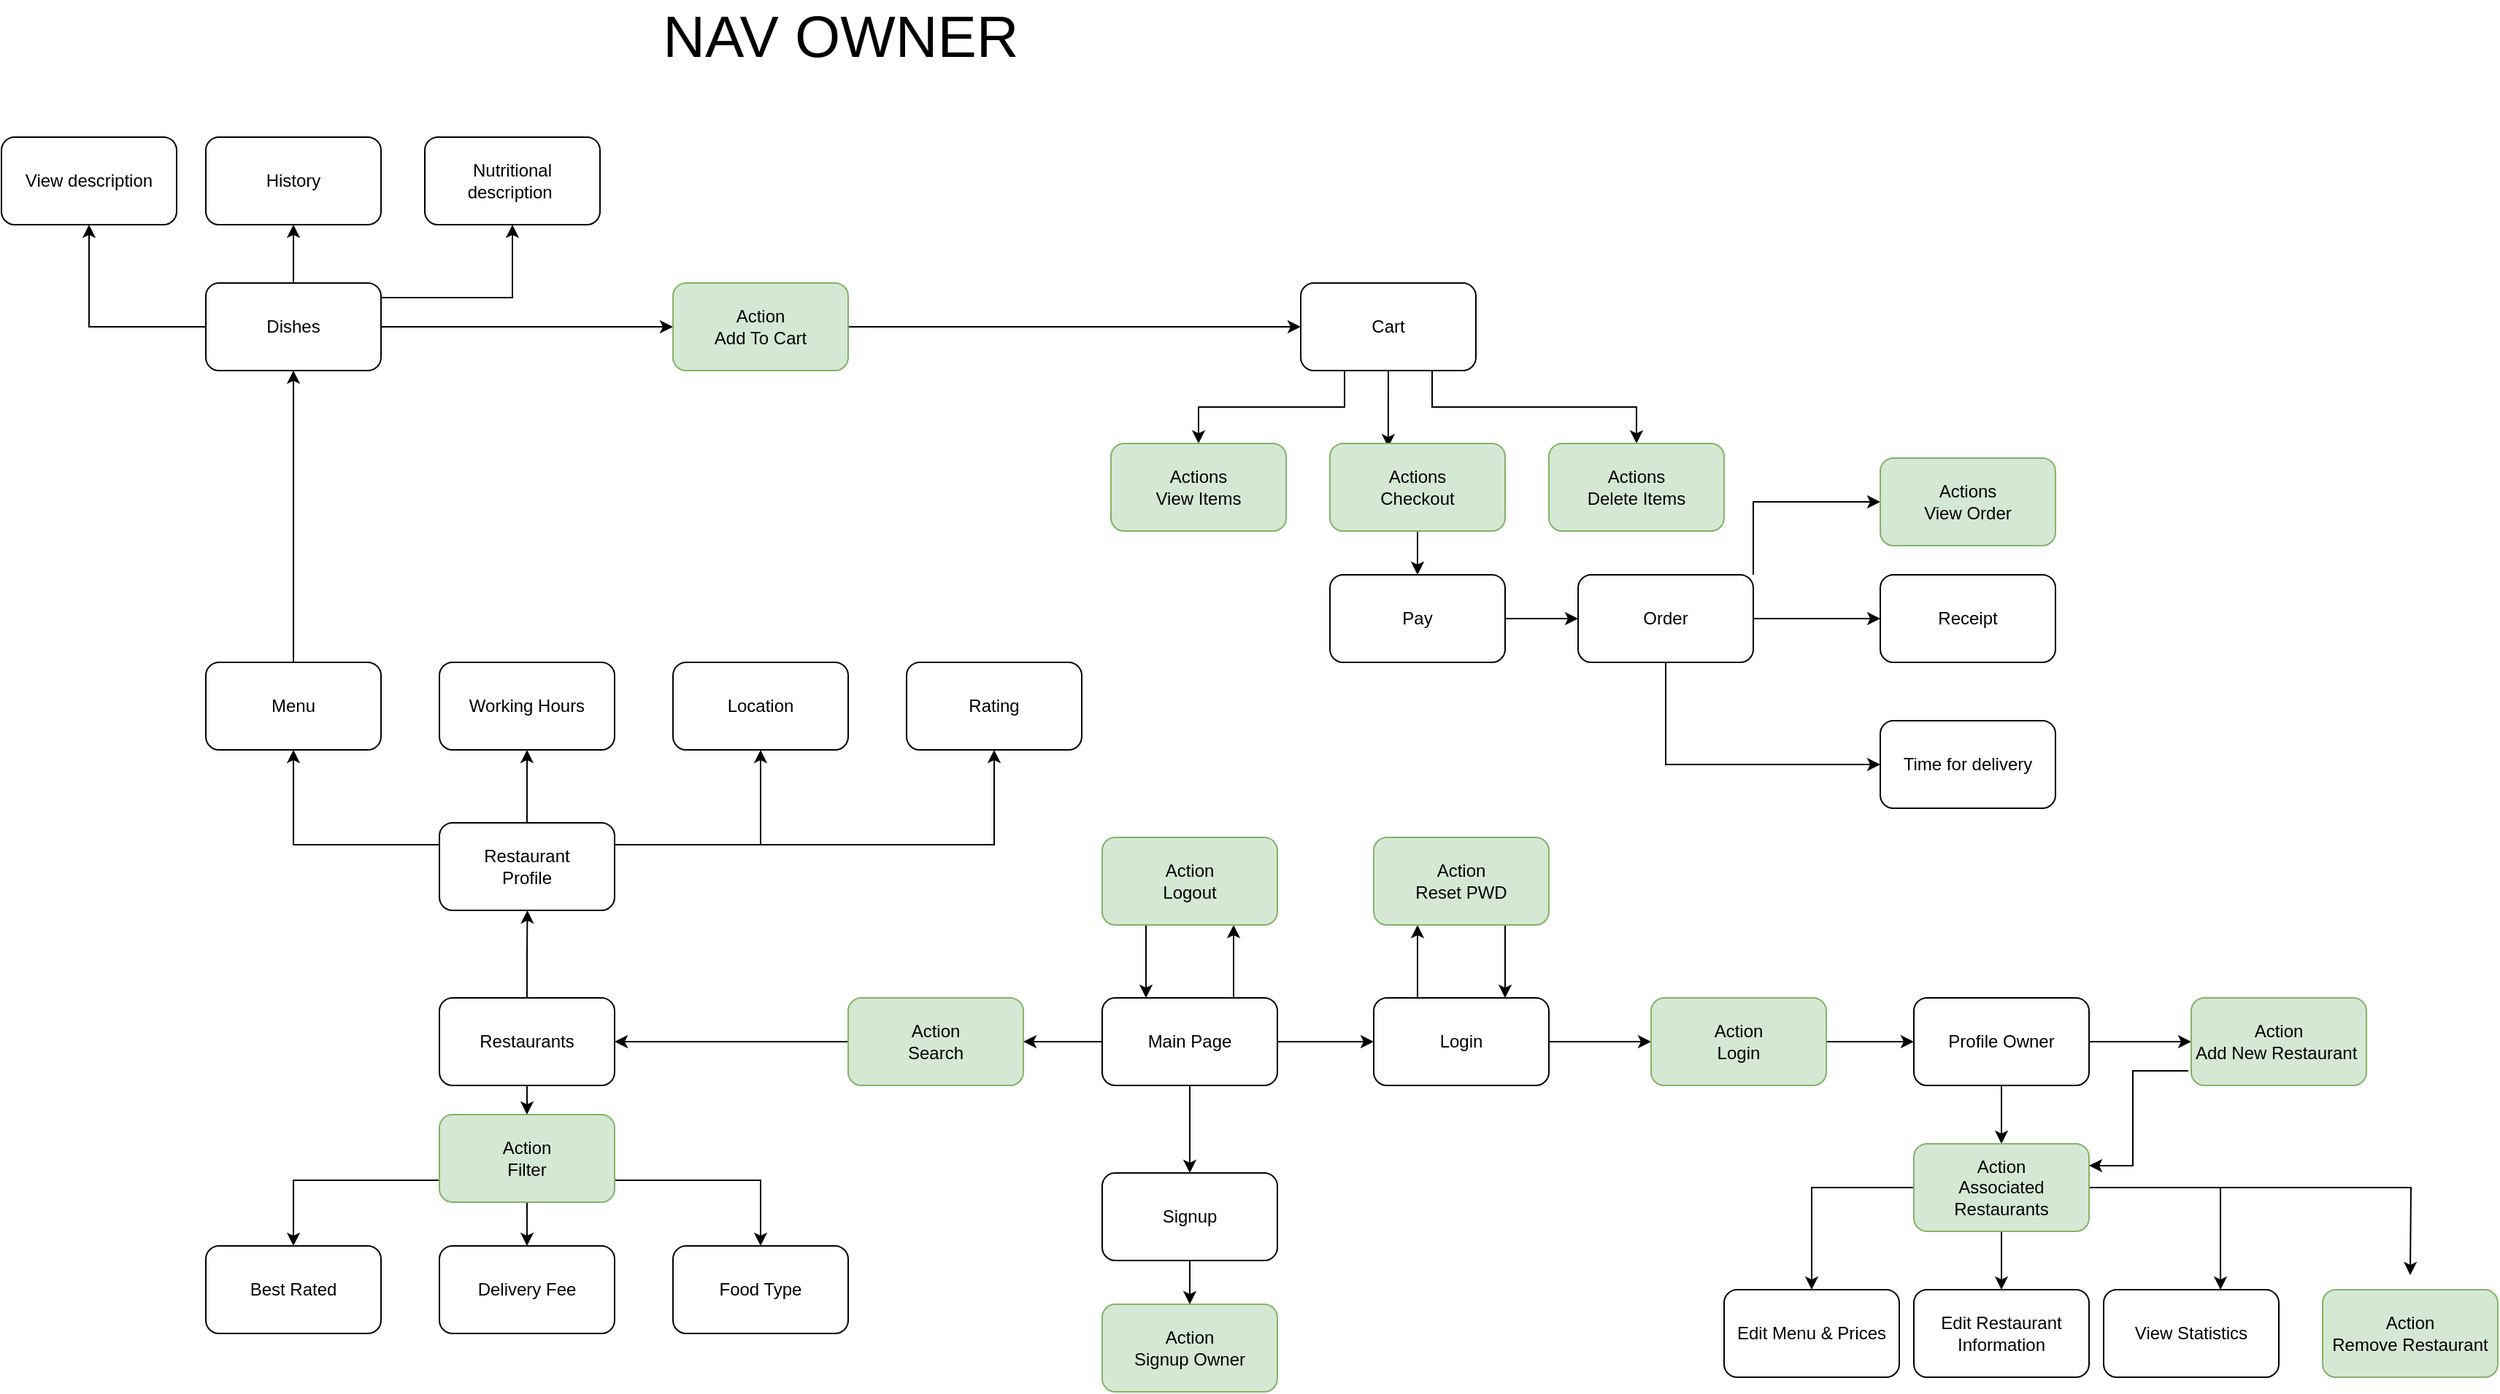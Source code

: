 <mxfile version="17.5.0" type="device"><diagram id="C5RBs43oDa-KdzZeNtuy" name="Page-1"><mxGraphModel dx="2249" dy="1931" grid="1" gridSize="10" guides="1" tooltips="1" connect="1" arrows="1" fold="1" page="1" pageScale="1" pageWidth="827" pageHeight="1169" math="0" shadow="0"><root><mxCell id="WIyWlLk6GJQsqaUBKTNV-0"/><mxCell id="WIyWlLk6GJQsqaUBKTNV-1" parent="WIyWlLk6GJQsqaUBKTNV-0"/><mxCell id="3YWb86oXZPIcf7r9UIZy-11" style="edgeStyle=orthogonalEdgeStyle;rounded=0;orthogonalLoop=1;jettySize=auto;html=1;exitX=1;exitY=0.5;exitDx=0;exitDy=0;entryX=0;entryY=0.5;entryDx=0;entryDy=0;" parent="WIyWlLk6GJQsqaUBKTNV-1" source="3YWb86oXZPIcf7r9UIZy-0" target="3YWb86oXZPIcf7r9UIZy-1" edge="1"><mxGeometry relative="1" as="geometry"/></mxCell><mxCell id="3YWb86oXZPIcf7r9UIZy-21" style="edgeStyle=orthogonalEdgeStyle;rounded=0;orthogonalLoop=1;jettySize=auto;html=1;exitX=0;exitY=0.5;exitDx=0;exitDy=0;entryX=1;entryY=0.5;entryDx=0;entryDy=0;" parent="WIyWlLk6GJQsqaUBKTNV-1" source="3YWb86oXZPIcf7r9UIZy-0" target="3YWb86oXZPIcf7r9UIZy-20" edge="1"><mxGeometry relative="1" as="geometry"/></mxCell><mxCell id="3YWb86oXZPIcf7r9UIZy-103" style="edgeStyle=orthogonalEdgeStyle;rounded=0;orthogonalLoop=1;jettySize=auto;html=1;exitX=0.5;exitY=1;exitDx=0;exitDy=0;" parent="WIyWlLk6GJQsqaUBKTNV-1" source="3YWb86oXZPIcf7r9UIZy-0" target="3YWb86oXZPIcf7r9UIZy-96" edge="1"><mxGeometry relative="1" as="geometry"/></mxCell><mxCell id="3YWb86oXZPIcf7r9UIZy-123" style="edgeStyle=orthogonalEdgeStyle;rounded=0;orthogonalLoop=1;jettySize=auto;html=1;exitX=0.75;exitY=0;exitDx=0;exitDy=0;entryX=0.75;entryY=1;entryDx=0;entryDy=0;" parent="WIyWlLk6GJQsqaUBKTNV-1" source="3YWb86oXZPIcf7r9UIZy-0" target="3YWb86oXZPIcf7r9UIZy-121" edge="1"><mxGeometry relative="1" as="geometry"/></mxCell><mxCell id="3YWb86oXZPIcf7r9UIZy-0" value="Main Page" style="rounded=1;whiteSpace=wrap;html=1;" parent="WIyWlLk6GJQsqaUBKTNV-1" vertex="1"><mxGeometry x="294" y="530" width="120" height="60" as="geometry"/></mxCell><mxCell id="3YWb86oXZPIcf7r9UIZy-9" style="edgeStyle=orthogonalEdgeStyle;rounded=0;orthogonalLoop=1;jettySize=auto;html=1;exitX=0.25;exitY=0;exitDx=0;exitDy=0;entryX=0.25;entryY=1;entryDx=0;entryDy=0;" parent="WIyWlLk6GJQsqaUBKTNV-1" source="3YWb86oXZPIcf7r9UIZy-1" target="3YWb86oXZPIcf7r9UIZy-3" edge="1"><mxGeometry relative="1" as="geometry"/></mxCell><mxCell id="3YWb86oXZPIcf7r9UIZy-18" style="edgeStyle=orthogonalEdgeStyle;rounded=0;orthogonalLoop=1;jettySize=auto;html=1;exitX=1;exitY=0.5;exitDx=0;exitDy=0;entryX=0;entryY=0.5;entryDx=0;entryDy=0;" parent="WIyWlLk6GJQsqaUBKTNV-1" source="3YWb86oXZPIcf7r9UIZy-1" edge="1"><mxGeometry relative="1" as="geometry"><mxPoint x="670.0" y="560" as="targetPoint"/></mxGeometry></mxCell><mxCell id="3YWb86oXZPIcf7r9UIZy-1" value="Login" style="rounded=1;whiteSpace=wrap;html=1;" parent="WIyWlLk6GJQsqaUBKTNV-1" vertex="1"><mxGeometry x="480" y="530" width="120" height="60" as="geometry"/></mxCell><mxCell id="3YWb86oXZPIcf7r9UIZy-10" style="edgeStyle=orthogonalEdgeStyle;rounded=0;orthogonalLoop=1;jettySize=auto;html=1;exitX=0.75;exitY=1;exitDx=0;exitDy=0;entryX=0.75;entryY=0;entryDx=0;entryDy=0;" parent="WIyWlLk6GJQsqaUBKTNV-1" source="3YWb86oXZPIcf7r9UIZy-3" target="3YWb86oXZPIcf7r9UIZy-1" edge="1"><mxGeometry relative="1" as="geometry"/></mxCell><mxCell id="3YWb86oXZPIcf7r9UIZy-3" value="&lt;div&gt;Action&lt;br&gt;&lt;/div&gt;&lt;div&gt;Reset PWD&lt;/div&gt;" style="rounded=1;whiteSpace=wrap;html=1;fillColor=#d5e8d4;strokeColor=#82b366;" parent="WIyWlLk6GJQsqaUBKTNV-1" vertex="1"><mxGeometry x="480" y="420" width="120" height="60" as="geometry"/></mxCell><mxCell id="3YWb86oXZPIcf7r9UIZy-13" style="edgeStyle=orthogonalEdgeStyle;rounded=0;orthogonalLoop=1;jettySize=auto;html=1;exitX=1;exitY=1;exitDx=0;exitDy=0;" parent="WIyWlLk6GJQsqaUBKTNV-1" edge="1"><mxGeometry relative="1" as="geometry"><mxPoint x="790.727" y="590.909" as="targetPoint"/><mxPoint x="790" y="590" as="sourcePoint"/></mxGeometry></mxCell><mxCell id="3YWb86oXZPIcf7r9UIZy-23" style="edgeStyle=orthogonalEdgeStyle;rounded=0;orthogonalLoop=1;jettySize=auto;html=1;exitX=0;exitY=0.5;exitDx=0;exitDy=0;" parent="WIyWlLk6GJQsqaUBKTNV-1" source="3YWb86oXZPIcf7r9UIZy-20" target="3YWb86oXZPIcf7r9UIZy-22" edge="1"><mxGeometry relative="1" as="geometry"/></mxCell><mxCell id="3YWb86oXZPIcf7r9UIZy-20" value="&lt;div&gt;Action&lt;br&gt;&lt;/div&gt;&lt;div&gt;Search&lt;/div&gt;" style="rounded=1;whiteSpace=wrap;html=1;fillColor=#d5e8d4;strokeColor=#82b366;" parent="WIyWlLk6GJQsqaUBKTNV-1" vertex="1"><mxGeometry x="120" y="530" width="120" height="60" as="geometry"/></mxCell><mxCell id="3YWb86oXZPIcf7r9UIZy-34" style="edgeStyle=orthogonalEdgeStyle;rounded=0;orthogonalLoop=1;jettySize=auto;html=1;exitX=0.5;exitY=1;exitDx=0;exitDy=0;entryX=0.5;entryY=0;entryDx=0;entryDy=0;" parent="WIyWlLk6GJQsqaUBKTNV-1" source="3YWb86oXZPIcf7r9UIZy-22" target="3YWb86oXZPIcf7r9UIZy-29" edge="1"><mxGeometry relative="1" as="geometry"/></mxCell><mxCell id="3YWb86oXZPIcf7r9UIZy-35" style="edgeStyle=orthogonalEdgeStyle;rounded=0;orthogonalLoop=1;jettySize=auto;html=1;exitX=0.5;exitY=0;exitDx=0;exitDy=0;" parent="WIyWlLk6GJQsqaUBKTNV-1" source="3YWb86oXZPIcf7r9UIZy-22" edge="1"><mxGeometry relative="1" as="geometry"><mxPoint x="-99.75" y="470" as="targetPoint"/></mxGeometry></mxCell><mxCell id="3YWb86oXZPIcf7r9UIZy-22" value="Restaurants" style="rounded=1;whiteSpace=wrap;html=1;" parent="WIyWlLk6GJQsqaUBKTNV-1" vertex="1"><mxGeometry x="-160" y="530" width="120" height="60" as="geometry"/></mxCell><mxCell id="3YWb86oXZPIcf7r9UIZy-24" value="Best Rated " style="rounded=1;whiteSpace=wrap;html=1;" parent="WIyWlLk6GJQsqaUBKTNV-1" vertex="1"><mxGeometry x="-320" y="700" width="120" height="60" as="geometry"/></mxCell><mxCell id="3YWb86oXZPIcf7r9UIZy-27" value="Delivery Fee" style="rounded=1;whiteSpace=wrap;html=1;" parent="WIyWlLk6GJQsqaUBKTNV-1" vertex="1"><mxGeometry x="-160" y="700" width="120" height="60" as="geometry"/></mxCell><mxCell id="3YWb86oXZPIcf7r9UIZy-28" value="Food Type" style="rounded=1;whiteSpace=wrap;html=1;" parent="WIyWlLk6GJQsqaUBKTNV-1" vertex="1"><mxGeometry y="700" width="120" height="60" as="geometry"/></mxCell><mxCell id="3YWb86oXZPIcf7r9UIZy-31" style="edgeStyle=orthogonalEdgeStyle;rounded=0;orthogonalLoop=1;jettySize=auto;html=1;exitX=0;exitY=0.75;exitDx=0;exitDy=0;entryX=0.5;entryY=0;entryDx=0;entryDy=0;" parent="WIyWlLk6GJQsqaUBKTNV-1" source="3YWb86oXZPIcf7r9UIZy-29" target="3YWb86oXZPIcf7r9UIZy-24" edge="1"><mxGeometry relative="1" as="geometry"/></mxCell><mxCell id="3YWb86oXZPIcf7r9UIZy-32" style="edgeStyle=orthogonalEdgeStyle;rounded=0;orthogonalLoop=1;jettySize=auto;html=1;exitX=0.5;exitY=1;exitDx=0;exitDy=0;entryX=0.5;entryY=0;entryDx=0;entryDy=0;" parent="WIyWlLk6GJQsqaUBKTNV-1" source="3YWb86oXZPIcf7r9UIZy-29" target="3YWb86oXZPIcf7r9UIZy-27" edge="1"><mxGeometry relative="1" as="geometry"/></mxCell><mxCell id="3YWb86oXZPIcf7r9UIZy-33" style="edgeStyle=orthogonalEdgeStyle;rounded=0;orthogonalLoop=1;jettySize=auto;html=1;exitX=1;exitY=0.75;exitDx=0;exitDy=0;entryX=0.5;entryY=0;entryDx=0;entryDy=0;" parent="WIyWlLk6GJQsqaUBKTNV-1" source="3YWb86oXZPIcf7r9UIZy-29" target="3YWb86oXZPIcf7r9UIZy-28" edge="1"><mxGeometry relative="1" as="geometry"/></mxCell><mxCell id="3YWb86oXZPIcf7r9UIZy-29" value="&lt;div&gt;Action&lt;br&gt;&lt;/div&gt;&lt;div&gt;Filter&lt;/div&gt;" style="rounded=1;whiteSpace=wrap;html=1;fillColor=#d5e8d4;strokeColor=#82b366;" parent="WIyWlLk6GJQsqaUBKTNV-1" vertex="1"><mxGeometry x="-160" y="610" width="120" height="60" as="geometry"/></mxCell><mxCell id="3YWb86oXZPIcf7r9UIZy-41" style="edgeStyle=orthogonalEdgeStyle;rounded=0;orthogonalLoop=1;jettySize=auto;html=1;exitX=0;exitY=0.25;exitDx=0;exitDy=0;" parent="WIyWlLk6GJQsqaUBKTNV-1" source="3YWb86oXZPIcf7r9UIZy-36" target="3YWb86oXZPIcf7r9UIZy-37" edge="1"><mxGeometry relative="1" as="geometry"/></mxCell><mxCell id="3YWb86oXZPIcf7r9UIZy-42" style="edgeStyle=orthogonalEdgeStyle;rounded=0;orthogonalLoop=1;jettySize=auto;html=1;exitX=0.5;exitY=0;exitDx=0;exitDy=0;entryX=0.5;entryY=1;entryDx=0;entryDy=0;" parent="WIyWlLk6GJQsqaUBKTNV-1" source="3YWb86oXZPIcf7r9UIZy-36" target="3YWb86oXZPIcf7r9UIZy-38" edge="1"><mxGeometry relative="1" as="geometry"/></mxCell><mxCell id="3YWb86oXZPIcf7r9UIZy-43" style="edgeStyle=orthogonalEdgeStyle;rounded=0;orthogonalLoop=1;jettySize=auto;html=1;exitX=1;exitY=0.25;exitDx=0;exitDy=0;entryX=0.5;entryY=1;entryDx=0;entryDy=0;" parent="WIyWlLk6GJQsqaUBKTNV-1" source="3YWb86oXZPIcf7r9UIZy-36" target="3YWb86oXZPIcf7r9UIZy-39" edge="1"><mxGeometry relative="1" as="geometry"/></mxCell><mxCell id="3YWb86oXZPIcf7r9UIZy-44" style="edgeStyle=orthogonalEdgeStyle;rounded=0;orthogonalLoop=1;jettySize=auto;html=1;exitX=1;exitY=0.25;exitDx=0;exitDy=0;entryX=0.5;entryY=1;entryDx=0;entryDy=0;" parent="WIyWlLk6GJQsqaUBKTNV-1" source="3YWb86oXZPIcf7r9UIZy-36" target="3YWb86oXZPIcf7r9UIZy-40" edge="1"><mxGeometry relative="1" as="geometry"/></mxCell><mxCell id="3YWb86oXZPIcf7r9UIZy-36" value="&lt;div&gt;Restaurant&lt;/div&gt;&lt;div&gt;Profile&lt;br&gt;&lt;/div&gt;" style="rounded=1;whiteSpace=wrap;html=1;" parent="WIyWlLk6GJQsqaUBKTNV-1" vertex="1"><mxGeometry x="-160" y="410" width="120" height="60" as="geometry"/></mxCell><mxCell id="3YWb86oXZPIcf7r9UIZy-46" style="edgeStyle=orthogonalEdgeStyle;rounded=0;orthogonalLoop=1;jettySize=auto;html=1;exitX=0.5;exitY=0;exitDx=0;exitDy=0;entryX=0.5;entryY=1;entryDx=0;entryDy=0;" parent="WIyWlLk6GJQsqaUBKTNV-1" source="3YWb86oXZPIcf7r9UIZy-37" target="3YWb86oXZPIcf7r9UIZy-45" edge="1"><mxGeometry relative="1" as="geometry"/></mxCell><mxCell id="3YWb86oXZPIcf7r9UIZy-37" value="Menu" style="rounded=1;whiteSpace=wrap;html=1;" parent="WIyWlLk6GJQsqaUBKTNV-1" vertex="1"><mxGeometry x="-320" y="300" width="120" height="60" as="geometry"/></mxCell><mxCell id="3YWb86oXZPIcf7r9UIZy-38" value="Working Hours" style="rounded=1;whiteSpace=wrap;html=1;" parent="WIyWlLk6GJQsqaUBKTNV-1" vertex="1"><mxGeometry x="-160" y="300" width="120" height="60" as="geometry"/></mxCell><mxCell id="3YWb86oXZPIcf7r9UIZy-39" value="Location" style="rounded=1;whiteSpace=wrap;html=1;" parent="WIyWlLk6GJQsqaUBKTNV-1" vertex="1"><mxGeometry y="300" width="120" height="60" as="geometry"/></mxCell><mxCell id="3YWb86oXZPIcf7r9UIZy-40" value="Rating" style="rounded=1;whiteSpace=wrap;html=1;" parent="WIyWlLk6GJQsqaUBKTNV-1" vertex="1"><mxGeometry x="160" y="300" width="120" height="60" as="geometry"/></mxCell><mxCell id="3YWb86oXZPIcf7r9UIZy-50" style="edgeStyle=orthogonalEdgeStyle;rounded=0;orthogonalLoop=1;jettySize=auto;html=1;exitX=0;exitY=0.5;exitDx=0;exitDy=0;entryX=0.5;entryY=1;entryDx=0;entryDy=0;" parent="WIyWlLk6GJQsqaUBKTNV-1" source="3YWb86oXZPIcf7r9UIZy-45" target="3YWb86oXZPIcf7r9UIZy-47" edge="1"><mxGeometry relative="1" as="geometry"/></mxCell><mxCell id="3YWb86oXZPIcf7r9UIZy-51" style="edgeStyle=orthogonalEdgeStyle;rounded=0;orthogonalLoop=1;jettySize=auto;html=1;exitX=0.5;exitY=0;exitDx=0;exitDy=0;entryX=0.5;entryY=1;entryDx=0;entryDy=0;" parent="WIyWlLk6GJQsqaUBKTNV-1" source="3YWb86oXZPIcf7r9UIZy-45" target="3YWb86oXZPIcf7r9UIZy-48" edge="1"><mxGeometry relative="1" as="geometry"/></mxCell><mxCell id="3YWb86oXZPIcf7r9UIZy-52" style="edgeStyle=orthogonalEdgeStyle;rounded=0;orthogonalLoop=1;jettySize=auto;html=1;exitX=1;exitY=0.5;exitDx=0;exitDy=0;entryX=0.5;entryY=1;entryDx=0;entryDy=0;" parent="WIyWlLk6GJQsqaUBKTNV-1" source="3YWb86oXZPIcf7r9UIZy-45" target="3YWb86oXZPIcf7r9UIZy-49" edge="1"><mxGeometry relative="1" as="geometry"><Array as="points"><mxPoint x="-200" y="50"/><mxPoint x="-110" y="50"/></Array></mxGeometry></mxCell><mxCell id="3YWb86oXZPIcf7r9UIZy-59" style="edgeStyle=orthogonalEdgeStyle;rounded=0;orthogonalLoop=1;jettySize=auto;html=1;exitX=1;exitY=0.5;exitDx=0;exitDy=0;entryX=0;entryY=0.5;entryDx=0;entryDy=0;" parent="WIyWlLk6GJQsqaUBKTNV-1" source="3YWb86oXZPIcf7r9UIZy-45" target="3YWb86oXZPIcf7r9UIZy-57" edge="1"><mxGeometry relative="1" as="geometry"/></mxCell><mxCell id="3YWb86oXZPIcf7r9UIZy-45" value="Dishes" style="rounded=1;whiteSpace=wrap;html=1;" parent="WIyWlLk6GJQsqaUBKTNV-1" vertex="1"><mxGeometry x="-320" y="40" width="120" height="60" as="geometry"/></mxCell><mxCell id="3YWb86oXZPIcf7r9UIZy-47" value="View description" style="rounded=1;whiteSpace=wrap;html=1;" parent="WIyWlLk6GJQsqaUBKTNV-1" vertex="1"><mxGeometry x="-460" y="-60" width="120" height="60" as="geometry"/></mxCell><mxCell id="3YWb86oXZPIcf7r9UIZy-48" value="History" style="rounded=1;whiteSpace=wrap;html=1;" parent="WIyWlLk6GJQsqaUBKTNV-1" vertex="1"><mxGeometry x="-320" y="-60" width="120" height="60" as="geometry"/></mxCell><mxCell id="3YWb86oXZPIcf7r9UIZy-49" value="&lt;div&gt;Nutritional description&amp;nbsp;&lt;/div&gt;" style="rounded=1;whiteSpace=wrap;html=1;" parent="WIyWlLk6GJQsqaUBKTNV-1" vertex="1"><mxGeometry x="-170" y="-60" width="120" height="60" as="geometry"/></mxCell><mxCell id="3YWb86oXZPIcf7r9UIZy-61" style="edgeStyle=orthogonalEdgeStyle;rounded=0;orthogonalLoop=1;jettySize=auto;html=1;exitX=1;exitY=0.5;exitDx=0;exitDy=0;entryX=0;entryY=0.5;entryDx=0;entryDy=0;" parent="WIyWlLk6GJQsqaUBKTNV-1" source="3YWb86oXZPIcf7r9UIZy-57" target="3YWb86oXZPIcf7r9UIZy-60" edge="1"><mxGeometry relative="1" as="geometry"/></mxCell><mxCell id="3YWb86oXZPIcf7r9UIZy-57" value="&lt;div&gt;Action&lt;br&gt;&lt;/div&gt;&lt;div&gt;Add To Cart&lt;/div&gt;" style="rounded=1;whiteSpace=wrap;html=1;fillColor=#d5e8d4;strokeColor=#82b366;" parent="WIyWlLk6GJQsqaUBKTNV-1" vertex="1"><mxGeometry y="40" width="120" height="60" as="geometry"/></mxCell><mxCell id="3YWb86oXZPIcf7r9UIZy-66" style="edgeStyle=orthogonalEdgeStyle;rounded=0;orthogonalLoop=1;jettySize=auto;html=1;exitX=0.25;exitY=1;exitDx=0;exitDy=0;entryX=0.5;entryY=0;entryDx=0;entryDy=0;" parent="WIyWlLk6GJQsqaUBKTNV-1" source="3YWb86oXZPIcf7r9UIZy-60" target="3YWb86oXZPIcf7r9UIZy-63" edge="1"><mxGeometry relative="1" as="geometry"/></mxCell><mxCell id="3YWb86oXZPIcf7r9UIZy-68" style="edgeStyle=orthogonalEdgeStyle;rounded=0;orthogonalLoop=1;jettySize=auto;html=1;exitX=0.75;exitY=1;exitDx=0;exitDy=0;entryX=0.5;entryY=0;entryDx=0;entryDy=0;" parent="WIyWlLk6GJQsqaUBKTNV-1" source="3YWb86oXZPIcf7r9UIZy-60" target="3YWb86oXZPIcf7r9UIZy-65" edge="1"><mxGeometry relative="1" as="geometry"/></mxCell><mxCell id="3YWb86oXZPIcf7r9UIZy-71" style="edgeStyle=orthogonalEdgeStyle;rounded=0;orthogonalLoop=1;jettySize=auto;html=1;exitX=0.5;exitY=1;exitDx=0;exitDy=0;entryX=0.333;entryY=0.042;entryDx=0;entryDy=0;entryPerimeter=0;" parent="WIyWlLk6GJQsqaUBKTNV-1" source="3YWb86oXZPIcf7r9UIZy-60" target="3YWb86oXZPIcf7r9UIZy-64" edge="1"><mxGeometry relative="1" as="geometry"/></mxCell><mxCell id="3YWb86oXZPIcf7r9UIZy-60" value="Cart" style="rounded=1;whiteSpace=wrap;html=1;" parent="WIyWlLk6GJQsqaUBKTNV-1" vertex="1"><mxGeometry x="430" y="40" width="120" height="60" as="geometry"/></mxCell><mxCell id="3YWb86oXZPIcf7r9UIZy-63" value="&lt;div&gt;Actions&lt;br&gt;&lt;/div&gt;&lt;div&gt;View Items&lt;/div&gt;" style="rounded=1;whiteSpace=wrap;html=1;fillColor=#d5e8d4;strokeColor=#82b366;" parent="WIyWlLk6GJQsqaUBKTNV-1" vertex="1"><mxGeometry x="300" y="150" width="120" height="60" as="geometry"/></mxCell><mxCell id="3YWb86oXZPIcf7r9UIZy-70" style="edgeStyle=orthogonalEdgeStyle;rounded=0;orthogonalLoop=1;jettySize=auto;html=1;exitX=0.5;exitY=1;exitDx=0;exitDy=0;entryX=0.5;entryY=0;entryDx=0;entryDy=0;" parent="WIyWlLk6GJQsqaUBKTNV-1" source="3YWb86oXZPIcf7r9UIZy-64" target="3YWb86oXZPIcf7r9UIZy-69" edge="1"><mxGeometry relative="1" as="geometry"/></mxCell><mxCell id="3YWb86oXZPIcf7r9UIZy-64" value="Actions&lt;br&gt;&lt;div&gt;Checkout&lt;/div&gt;" style="rounded=1;whiteSpace=wrap;html=1;fillColor=#d5e8d4;strokeColor=#82b366;" parent="WIyWlLk6GJQsqaUBKTNV-1" vertex="1"><mxGeometry x="450" y="150" width="120" height="60" as="geometry"/></mxCell><mxCell id="3YWb86oXZPIcf7r9UIZy-65" value="&lt;div&gt;Actions&lt;br&gt;&lt;/div&gt;&lt;div&gt;Delete Items&lt;/div&gt;" style="rounded=1;whiteSpace=wrap;html=1;fillColor=#d5e8d4;strokeColor=#82b366;" parent="WIyWlLk6GJQsqaUBKTNV-1" vertex="1"><mxGeometry x="600" y="150" width="120" height="60" as="geometry"/></mxCell><mxCell id="3YWb86oXZPIcf7r9UIZy-82" style="edgeStyle=orthogonalEdgeStyle;rounded=0;orthogonalLoop=1;jettySize=auto;html=1;exitX=1;exitY=0.5;exitDx=0;exitDy=0;entryX=0;entryY=0.5;entryDx=0;entryDy=0;" parent="WIyWlLk6GJQsqaUBKTNV-1" source="3YWb86oXZPIcf7r9UIZy-69" target="3YWb86oXZPIcf7r9UIZy-73" edge="1"><mxGeometry relative="1" as="geometry"/></mxCell><mxCell id="3YWb86oXZPIcf7r9UIZy-69" value="Pay" style="rounded=1;whiteSpace=wrap;html=1;" parent="WIyWlLk6GJQsqaUBKTNV-1" vertex="1"><mxGeometry x="450" y="240" width="120" height="60" as="geometry"/></mxCell><mxCell id="3YWb86oXZPIcf7r9UIZy-77" style="edgeStyle=orthogonalEdgeStyle;rounded=0;orthogonalLoop=1;jettySize=auto;html=1;exitX=0.5;exitY=1;exitDx=0;exitDy=0;entryX=0;entryY=0.5;entryDx=0;entryDy=0;" parent="WIyWlLk6GJQsqaUBKTNV-1" source="3YWb86oXZPIcf7r9UIZy-73" target="3YWb86oXZPIcf7r9UIZy-74" edge="1"><mxGeometry relative="1" as="geometry"/></mxCell><mxCell id="3YWb86oXZPIcf7r9UIZy-78" style="edgeStyle=orthogonalEdgeStyle;rounded=0;orthogonalLoop=1;jettySize=auto;html=1;exitX=1;exitY=0.5;exitDx=0;exitDy=0;entryX=0;entryY=0.5;entryDx=0;entryDy=0;" parent="WIyWlLk6GJQsqaUBKTNV-1" source="3YWb86oXZPIcf7r9UIZy-73" target="3YWb86oXZPIcf7r9UIZy-75" edge="1"><mxGeometry relative="1" as="geometry"/></mxCell><mxCell id="3YWb86oXZPIcf7r9UIZy-81" style="edgeStyle=orthogonalEdgeStyle;rounded=0;orthogonalLoop=1;jettySize=auto;html=1;exitX=1;exitY=0;exitDx=0;exitDy=0;entryX=0;entryY=0.5;entryDx=0;entryDy=0;" parent="WIyWlLk6GJQsqaUBKTNV-1" source="3YWb86oXZPIcf7r9UIZy-73" target="3YWb86oXZPIcf7r9UIZy-76" edge="1"><mxGeometry relative="1" as="geometry"/></mxCell><mxCell id="3YWb86oXZPIcf7r9UIZy-73" value="Order" style="rounded=1;whiteSpace=wrap;html=1;" parent="WIyWlLk6GJQsqaUBKTNV-1" vertex="1"><mxGeometry x="620" y="240" width="120" height="60" as="geometry"/></mxCell><mxCell id="3YWb86oXZPIcf7r9UIZy-74" value="Time for delivery" style="rounded=1;whiteSpace=wrap;html=1;" parent="WIyWlLk6GJQsqaUBKTNV-1" vertex="1"><mxGeometry x="827" y="340" width="120" height="60" as="geometry"/></mxCell><mxCell id="3YWb86oXZPIcf7r9UIZy-75" value="Receipt" style="rounded=1;whiteSpace=wrap;html=1;" parent="WIyWlLk6GJQsqaUBKTNV-1" vertex="1"><mxGeometry x="827" y="240" width="120" height="60" as="geometry"/></mxCell><mxCell id="3YWb86oXZPIcf7r9UIZy-76" value="&lt;div&gt;Actions&lt;br&gt;&lt;/div&gt;&lt;div&gt;View Order&lt;/div&gt;" style="rounded=1;whiteSpace=wrap;html=1;fillColor=#d5e8d4;strokeColor=#82b366;" parent="WIyWlLk6GJQsqaUBKTNV-1" vertex="1"><mxGeometry x="827" y="160" width="120" height="60" as="geometry"/></mxCell><mxCell id="3YWb86oXZPIcf7r9UIZy-105" style="edgeStyle=orthogonalEdgeStyle;rounded=0;orthogonalLoop=1;jettySize=auto;html=1;exitX=0.5;exitY=1;exitDx=0;exitDy=0;" parent="WIyWlLk6GJQsqaUBKTNV-1" source="3YWb86oXZPIcf7r9UIZy-96" target="3YWb86oXZPIcf7r9UIZy-104" edge="1"><mxGeometry relative="1" as="geometry"/></mxCell><mxCell id="3YWb86oXZPIcf7r9UIZy-96" value="Signup" style="rounded=1;whiteSpace=wrap;html=1;" parent="WIyWlLk6GJQsqaUBKTNV-1" vertex="1"><mxGeometry x="294" y="650" width="120" height="60" as="geometry"/></mxCell><mxCell id="3YWb86oXZPIcf7r9UIZy-101" style="edgeStyle=orthogonalEdgeStyle;rounded=0;orthogonalLoop=1;jettySize=auto;html=1;exitX=1;exitY=0.5;exitDx=0;exitDy=0;entryX=0;entryY=0.5;entryDx=0;entryDy=0;" parent="WIyWlLk6GJQsqaUBKTNV-1" source="3YWb86oXZPIcf7r9UIZy-99" target="3YWb86oXZPIcf7r9UIZy-100" edge="1"><mxGeometry relative="1" as="geometry"/></mxCell><mxCell id="3YWb86oXZPIcf7r9UIZy-99" value="&lt;div&gt;Action&lt;br&gt;&lt;/div&gt;&lt;div&gt;Login&lt;/div&gt;" style="rounded=1;whiteSpace=wrap;html=1;fillColor=#d5e8d4;strokeColor=#82b366;" parent="WIyWlLk6GJQsqaUBKTNV-1" vertex="1"><mxGeometry x="670" y="530" width="120" height="60" as="geometry"/></mxCell><mxCell id="Kzsc5jwkWCKZyXWzcVsM-9" style="edgeStyle=orthogonalEdgeStyle;rounded=0;orthogonalLoop=1;jettySize=auto;html=1;entryX=0.5;entryY=0;entryDx=0;entryDy=0;fontSize=10;" edge="1" parent="WIyWlLk6GJQsqaUBKTNV-1" source="3YWb86oXZPIcf7r9UIZy-100" target="Kzsc5jwkWCKZyXWzcVsM-4"><mxGeometry relative="1" as="geometry"/></mxCell><mxCell id="Kzsc5jwkWCKZyXWzcVsM-17" style="edgeStyle=orthogonalEdgeStyle;rounded=0;orthogonalLoop=1;jettySize=auto;html=1;entryX=0;entryY=0.5;entryDx=0;entryDy=0;fontSize=10;" edge="1" parent="WIyWlLk6GJQsqaUBKTNV-1" source="3YWb86oXZPIcf7r9UIZy-100" target="Kzsc5jwkWCKZyXWzcVsM-15"><mxGeometry relative="1" as="geometry"/></mxCell><mxCell id="3YWb86oXZPIcf7r9UIZy-100" value="Profile Owner" style="rounded=1;whiteSpace=wrap;html=1;" parent="WIyWlLk6GJQsqaUBKTNV-1" vertex="1"><mxGeometry x="850" y="530" width="120" height="60" as="geometry"/></mxCell><mxCell id="3YWb86oXZPIcf7r9UIZy-104" value="&lt;div&gt;Action&lt;/div&gt;&lt;div&gt;Signup Owner&lt;br&gt;&lt;/div&gt;" style="rounded=1;whiteSpace=wrap;html=1;fillColor=#d5e8d4;strokeColor=#82b366;" parent="WIyWlLk6GJQsqaUBKTNV-1" vertex="1"><mxGeometry x="294" y="740" width="120" height="60" as="geometry"/></mxCell><mxCell id="3YWb86oXZPIcf7r9UIZy-122" style="edgeStyle=orthogonalEdgeStyle;rounded=0;orthogonalLoop=1;jettySize=auto;html=1;exitX=0.25;exitY=1;exitDx=0;exitDy=0;entryX=0.25;entryY=0;entryDx=0;entryDy=0;" parent="WIyWlLk6GJQsqaUBKTNV-1" source="3YWb86oXZPIcf7r9UIZy-121" target="3YWb86oXZPIcf7r9UIZy-0" edge="1"><mxGeometry relative="1" as="geometry"/></mxCell><mxCell id="3YWb86oXZPIcf7r9UIZy-121" value="&lt;div&gt;Action&lt;br&gt;&lt;/div&gt;&lt;div&gt;Logout&lt;/div&gt;" style="rounded=1;whiteSpace=wrap;html=1;fillColor=#d5e8d4;strokeColor=#82b366;" parent="WIyWlLk6GJQsqaUBKTNV-1" vertex="1"><mxGeometry x="294" y="420" width="120" height="60" as="geometry"/></mxCell><mxCell id="Kzsc5jwkWCKZyXWzcVsM-3" value="&lt;font style=&quot;font-size: 40px&quot;&gt;NAV OWNER&amp;nbsp;&lt;/font&gt;" style="text;html=1;align=center;verticalAlign=middle;resizable=0;points=[];autosize=1;strokeColor=none;fillColor=none;" vertex="1" parent="WIyWlLk6GJQsqaUBKTNV-1"><mxGeometry x="-15" y="-145" width="270" height="30" as="geometry"/></mxCell><mxCell id="Kzsc5jwkWCKZyXWzcVsM-10" style="edgeStyle=orthogonalEdgeStyle;rounded=0;orthogonalLoop=1;jettySize=auto;html=1;entryX=0.5;entryY=0;entryDx=0;entryDy=0;fontSize=10;" edge="1" parent="WIyWlLk6GJQsqaUBKTNV-1" source="Kzsc5jwkWCKZyXWzcVsM-4" target="Kzsc5jwkWCKZyXWzcVsM-8"><mxGeometry relative="1" as="geometry"/></mxCell><mxCell id="Kzsc5jwkWCKZyXWzcVsM-11" style="edgeStyle=orthogonalEdgeStyle;rounded=0;orthogonalLoop=1;jettySize=auto;html=1;fontSize=10;entryX=0.5;entryY=0;entryDx=0;entryDy=0;" edge="1" parent="WIyWlLk6GJQsqaUBKTNV-1" source="Kzsc5jwkWCKZyXWzcVsM-4" target="Kzsc5jwkWCKZyXWzcVsM-12"><mxGeometry relative="1" as="geometry"><mxPoint x="780" y="720" as="targetPoint"/></mxGeometry></mxCell><mxCell id="Kzsc5jwkWCKZyXWzcVsM-13" style="edgeStyle=orthogonalEdgeStyle;rounded=0;orthogonalLoop=1;jettySize=auto;html=1;fontSize=10;entryX=0.667;entryY=0;entryDx=0;entryDy=0;entryPerimeter=0;" edge="1" parent="WIyWlLk6GJQsqaUBKTNV-1" source="Kzsc5jwkWCKZyXWzcVsM-4" target="Kzsc5jwkWCKZyXWzcVsM-14"><mxGeometry relative="1" as="geometry"><mxPoint x="1060" y="710" as="targetPoint"/></mxGeometry></mxCell><mxCell id="Kzsc5jwkWCKZyXWzcVsM-20" style="edgeStyle=orthogonalEdgeStyle;rounded=0;orthogonalLoop=1;jettySize=auto;html=1;fontSize=10;" edge="1" parent="WIyWlLk6GJQsqaUBKTNV-1" source="Kzsc5jwkWCKZyXWzcVsM-4"><mxGeometry relative="1" as="geometry"><mxPoint x="1190" y="720" as="targetPoint"/></mxGeometry></mxCell><mxCell id="Kzsc5jwkWCKZyXWzcVsM-4" value="&lt;div&gt;Action&lt;br&gt;Associated Restaurants&lt;/div&gt;" style="rounded=1;whiteSpace=wrap;html=1;fillColor=#d5e8d4;strokeColor=#82b366;" vertex="1" parent="WIyWlLk6GJQsqaUBKTNV-1"><mxGeometry x="850" y="630" width="120" height="60" as="geometry"/></mxCell><mxCell id="Kzsc5jwkWCKZyXWzcVsM-8" value="Edit Restaurant Information" style="rounded=1;whiteSpace=wrap;html=1;" vertex="1" parent="WIyWlLk6GJQsqaUBKTNV-1"><mxGeometry x="850" y="730" width="120" height="60" as="geometry"/></mxCell><mxCell id="Kzsc5jwkWCKZyXWzcVsM-12" value="Edit Menu &amp;amp; Prices" style="rounded=1;whiteSpace=wrap;html=1;" vertex="1" parent="WIyWlLk6GJQsqaUBKTNV-1"><mxGeometry x="720" y="730" width="120" height="60" as="geometry"/></mxCell><mxCell id="Kzsc5jwkWCKZyXWzcVsM-14" value="View Statistics" style="rounded=1;whiteSpace=wrap;html=1;" vertex="1" parent="WIyWlLk6GJQsqaUBKTNV-1"><mxGeometry x="980" y="730" width="120" height="60" as="geometry"/></mxCell><mxCell id="Kzsc5jwkWCKZyXWzcVsM-16" style="edgeStyle=orthogonalEdgeStyle;rounded=0;orthogonalLoop=1;jettySize=auto;html=1;entryX=1;entryY=0.25;entryDx=0;entryDy=0;fontSize=10;" edge="1" parent="WIyWlLk6GJQsqaUBKTNV-1" target="Kzsc5jwkWCKZyXWzcVsM-4"><mxGeometry relative="1" as="geometry"><mxPoint x="1038" y="580" as="sourcePoint"/><Array as="points"><mxPoint x="1000" y="580"/><mxPoint x="1000" y="645"/></Array></mxGeometry></mxCell><mxCell id="Kzsc5jwkWCKZyXWzcVsM-15" value="&lt;div&gt;Action &lt;br&gt;Add New Restaurant&amp;nbsp;&lt;/div&gt;" style="rounded=1;whiteSpace=wrap;html=1;fillColor=#d5e8d4;strokeColor=#82b366;" vertex="1" parent="WIyWlLk6GJQsqaUBKTNV-1"><mxGeometry x="1040" y="530" width="120" height="60" as="geometry"/></mxCell><mxCell id="Kzsc5jwkWCKZyXWzcVsM-19" value="&lt;div&gt;Action&lt;br&gt;Remove Restaurant&lt;/div&gt;" style="rounded=1;whiteSpace=wrap;html=1;fillColor=#d5e8d4;strokeColor=#82b366;" vertex="1" parent="WIyWlLk6GJQsqaUBKTNV-1"><mxGeometry x="1130" y="730" width="120" height="60" as="geometry"/></mxCell></root></mxGraphModel></diagram></mxfile>
